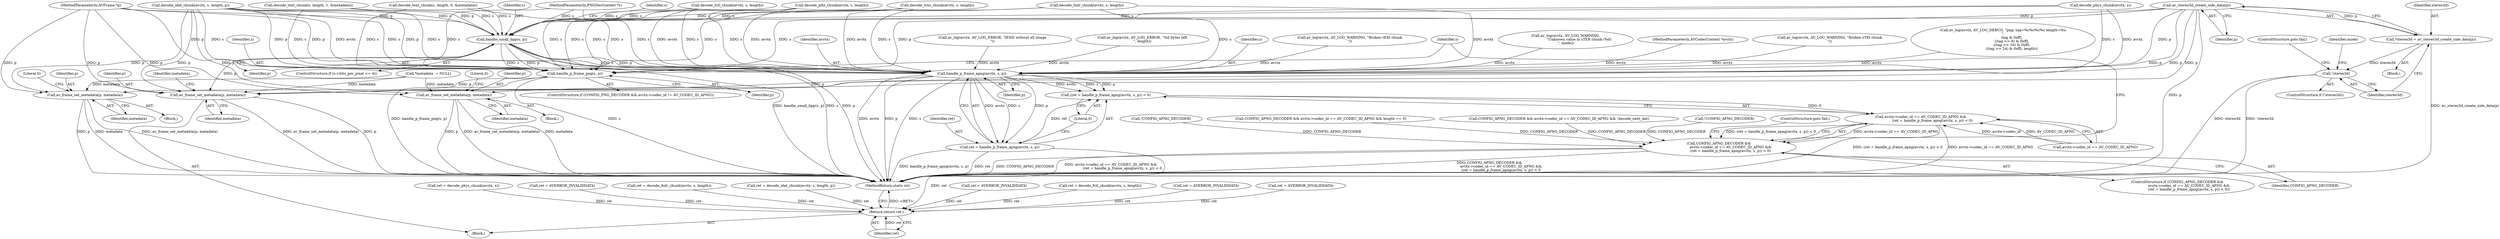 digraph "0_FFmpeg_e477f09d0b3619f3d29173b2cd593e17e2d1978e@API" {
"1000457" [label="(Call,av_stereo3d_create_side_data(p))"];
"1000151" [label="(Call,av_frame_set_metadata(p, metadata))"];
"1000455" [label="(Call,*stereo3d = av_stereo3d_create_side_data(p))"];
"1000460" [label="(Call,!stereo3d)"];
"1000556" [label="(Call,av_frame_set_metadata(p, metadata))"];
"1000567" [label="(Call,handle_small_bpp(s, p))"];
"1000764" [label="(Call,handle_p_frame_png(s, p))"];
"1000800" [label="(Call,av_frame_set_metadata(p, metadata))"];
"1000780" [label="(Call,handle_p_frame_apng(avctx, s, p))"];
"1000777" [label="(Call,(ret = handle_p_frame_apng(avctx, s, p)) < 0)"];
"1000771" [label="(Call,avctx->codec_id == AV_CODEC_ID_APNG &&\n                     (ret = handle_p_frame_apng(avctx, s, p)) < 0)"];
"1000769" [label="(Call,CONFIG_APNG_DECODER &&\n                     avctx->codec_id == AV_CODEC_ID_APNG &&\n                     (ret = handle_p_frame_apng(avctx, s, p)) < 0)"];
"1000778" [label="(Call,ret = handle_p_frame_apng(avctx, s, p))"];
"1000826" [label="(Return,return ret;)"];
"1000781" [label="(Identifier,avctx)"];
"1000801" [label="(Identifier,p)"];
"1000561" [label="(ControlStructure,if (s->bits_per_pixel <= 4))"];
"1000769" [label="(Call,CONFIG_APNG_DECODER &&\n                     avctx->codec_id == AV_CODEC_ID_APNG &&\n                     (ret = handle_p_frame_apng(avctx, s, p)) < 0)"];
"1000425" [label="(Call,decode_text_chunk(s, length, 1, &metadata))"];
"1000555" [label="(Block,)"];
"1000778" [label="(Call,ret = handle_p_frame_apng(avctx, s, p))"];
"1000301" [label="(Call,ret = decode_phys_chunk(avctx, s))"];
"1000153" [label="(Identifier,metadata)"];
"1000110" [label="(MethodParameterIn,AVFrame *p)"];
"1000802" [label="(Identifier,metadata)"];
"1000157" [label="(Call,CONFIG_APNG_DECODER && avctx->codec_id == AV_CODEC_ID_APNG && length == 0)"];
"1000151" [label="(Call,av_frame_set_metadata(p, metadata))"];
"1000520" [label="(Call,ret = AVERROR_INVALIDDATA)"];
"1000772" [label="(Call,avctx->codec_id == AV_CODEC_ID_APNG)"];
"1000556" [label="(Call,av_frame_set_metadata(p, metadata))"];
"1000394" [label="(Call,decode_trns_chunk(avctx, s, length))"];
"1000800" [label="(Call,av_frame_set_metadata(p, metadata))"];
"1000557" [label="(Identifier,p)"];
"1000569" [label="(Identifier,p)"];
"1000360" [label="(Call,CONFIG_APNG_DECODER && avctx->codec_id == AV_CODEC_ID_APNG && !decode_next_dat)"];
"1000779" [label="(Identifier,ret)"];
"1000756" [label="(ControlStructure,if (CONFIG_PNG_DECODER && avctx->codec_id != AV_CODEC_ID_APNG))"];
"1000783" [label="(Identifier,p)"];
"1000290" [label="(Call,ret = decode_ihdr_chunk(avctx, s, length))"];
"1000114" [label="(Call,*metadata  = NULL)"];
"1000373" [label="(Call,ret = decode_idat_chunk(avctx, s, length, p))"];
"1000462" [label="(ControlStructure,goto fail;)"];
"1000292" [label="(Call,decode_ihdr_chunk(avctx, s, length))"];
"1000506" [label="(Call,av_log(avctx, AV_LOG_ERROR, \"IEND without all image\n\"))"];
"1000112" [label="(Block,)"];
"1000335" [label="(Call,!CONFIG_APNG_DECODER)"];
"1000459" [label="(ControlStructure,if (!stereo3d))"];
"1000180" [label="(Call,av_log(avctx, AV_LOG_ERROR, \"%d bytes left\n\", length))"];
"1000784" [label="(Literal,0)"];
"1000765" [label="(Identifier,s)"];
"1000303" [label="(Call,decode_phys_chunk(avctx, s))"];
"1000375" [label="(Call,decode_idat_chunk(avctx, s, length, p))"];
"1000764" [label="(Call,handle_p_frame_png(s, p))"];
"1000789" [label="(Identifier,s)"];
"1000198" [label="(Call,ret = AVERROR_INVALIDDATA)"];
"1000567" [label="(Call,handle_small_bpp(s, p))"];
"1000568" [label="(Identifier,s)"];
"1000455" [label="(Call,*stereo3d = av_stereo3d_create_side_data(p))"];
"1000150" [label="(Block,)"];
"1000780" [label="(Call,handle_p_frame_apng(avctx, s, p))"];
"1000323" [label="(Call,decode_fctl_chunk(avctx, s, length))"];
"1000558" [label="(Identifier,metadata)"];
"1000766" [label="(Identifier,p)"];
"1000457" [label="(Call,av_stereo3d_create_side_data(p))"];
"1000771" [label="(Call,avctx->codec_id == AV_CODEC_ID_APNG &&\n                     (ret = handle_p_frame_apng(avctx, s, p)) < 0)"];
"1000458" [label="(Identifier,p)"];
"1000466" [label="(Identifier,mode)"];
"1000777" [label="(Call,(ret = handle_p_frame_apng(avctx, s, p)) < 0)"];
"1000785" [label="(ControlStructure,goto fail;)"];
"1000768" [label="(ControlStructure,if (CONFIG_APNG_DECODER &&\n                     avctx->codec_id == AV_CODEC_ID_APNG &&\n                     (ret = handle_p_frame_apng(avctx, s, p)) < 0))"];
"1000403" [label="(Call,decode_text_chunk(s, length, 0, &metadata))"];
"1000560" [label="(Literal,0)"];
"1000573" [label="(Identifier,s)"];
"1000311" [label="(Call,!CONFIG_APNG_DECODER)"];
"1000782" [label="(Identifier,s)"];
"1000410" [label="(Call,av_log(avctx, AV_LOG_WARNING, \"Broken tEXt chunk\n\"))"];
"1000321" [label="(Call,ret = decode_fctl_chunk(avctx, s, length))"];
"1000456" [label="(Identifier,stereo3d)"];
"1000226" [label="(Call,ret = AVERROR_INVALIDDATA)"];
"1000460" [label="(Call,!stereo3d)"];
"1000445" [label="(Block,)"];
"1000155" [label="(Literal,0)"];
"1000109" [label="(MethodParameterIn,PNGDecContext *s)"];
"1000487" [label="(Call,av_log(avctx, AV_LOG_WARNING,\n                        \"Unknown value in sTER chunk (%d)\n\", mode))"];
"1000108" [label="(MethodParameterIn,AVCodecContext *avctx)"];
"1000152" [label="(Identifier,p)"];
"1000432" [label="(Call,av_log(avctx, AV_LOG_WARNING, \"Broken zTXt chunk\n\"))"];
"1000826" [label="(Return,return ret;)"];
"1000827" [label="(Identifier,ret)"];
"1000243" [label="(Call,av_log(avctx, AV_LOG_DEBUG, \"png: tag=%c%c%c%c length=%u\n\",\n                (tag & 0xff),\n                ((tag >> 8) & 0xff),\n                ((tag >> 16) & 0xff),\n                ((tag >> 24) & 0xff), length))"];
"1000347" [label="(Call,ret = AVERROR_INVALIDDATA)"];
"1000828" [label="(MethodReturn,static int)"];
"1000461" [label="(Identifier,stereo3d)"];
"1000385" [label="(Call,decode_plte_chunk(avctx, s, length))"];
"1000804" [label="(Identifier,metadata)"];
"1000770" [label="(Identifier,CONFIG_APNG_DECODER)"];
"1000457" -> "1000455"  [label="AST: "];
"1000457" -> "1000458"  [label="CFG: "];
"1000458" -> "1000457"  [label="AST: "];
"1000455" -> "1000457"  [label="CFG: "];
"1000457" -> "1000828"  [label="DDG: p"];
"1000457" -> "1000151"  [label="DDG: p"];
"1000457" -> "1000455"  [label="DDG: p"];
"1000457" -> "1000556"  [label="DDG: p"];
"1000457" -> "1000567"  [label="DDG: p"];
"1000457" -> "1000764"  [label="DDG: p"];
"1000457" -> "1000780"  [label="DDG: p"];
"1000457" -> "1000800"  [label="DDG: p"];
"1000151" -> "1000150"  [label="AST: "];
"1000151" -> "1000153"  [label="CFG: "];
"1000152" -> "1000151"  [label="AST: "];
"1000153" -> "1000151"  [label="AST: "];
"1000155" -> "1000151"  [label="CFG: "];
"1000151" -> "1000828"  [label="DDG: av_frame_set_metadata(p, metadata)"];
"1000151" -> "1000828"  [label="DDG: p"];
"1000151" -> "1000828"  [label="DDG: metadata"];
"1000375" -> "1000151"  [label="DDG: p"];
"1000110" -> "1000151"  [label="DDG: p"];
"1000114" -> "1000151"  [label="DDG: metadata"];
"1000455" -> "1000445"  [label="AST: "];
"1000456" -> "1000455"  [label="AST: "];
"1000461" -> "1000455"  [label="CFG: "];
"1000455" -> "1000828"  [label="DDG: av_stereo3d_create_side_data(p)"];
"1000455" -> "1000460"  [label="DDG: stereo3d"];
"1000460" -> "1000459"  [label="AST: "];
"1000460" -> "1000461"  [label="CFG: "];
"1000461" -> "1000460"  [label="AST: "];
"1000462" -> "1000460"  [label="CFG: "];
"1000466" -> "1000460"  [label="CFG: "];
"1000460" -> "1000828"  [label="DDG: !stereo3d"];
"1000460" -> "1000828"  [label="DDG: stereo3d"];
"1000556" -> "1000555"  [label="AST: "];
"1000556" -> "1000558"  [label="CFG: "];
"1000557" -> "1000556"  [label="AST: "];
"1000558" -> "1000556"  [label="AST: "];
"1000560" -> "1000556"  [label="CFG: "];
"1000556" -> "1000828"  [label="DDG: p"];
"1000556" -> "1000828"  [label="DDG: av_frame_set_metadata(p, metadata)"];
"1000556" -> "1000828"  [label="DDG: metadata"];
"1000375" -> "1000556"  [label="DDG: p"];
"1000110" -> "1000556"  [label="DDG: p"];
"1000114" -> "1000556"  [label="DDG: metadata"];
"1000567" -> "1000561"  [label="AST: "];
"1000567" -> "1000569"  [label="CFG: "];
"1000568" -> "1000567"  [label="AST: "];
"1000569" -> "1000567"  [label="AST: "];
"1000573" -> "1000567"  [label="CFG: "];
"1000567" -> "1000828"  [label="DDG: s"];
"1000567" -> "1000828"  [label="DDG: p"];
"1000567" -> "1000828"  [label="DDG: handle_small_bpp(s, p)"];
"1000394" -> "1000567"  [label="DDG: s"];
"1000375" -> "1000567"  [label="DDG: s"];
"1000375" -> "1000567"  [label="DDG: p"];
"1000292" -> "1000567"  [label="DDG: s"];
"1000403" -> "1000567"  [label="DDG: s"];
"1000303" -> "1000567"  [label="DDG: s"];
"1000425" -> "1000567"  [label="DDG: s"];
"1000385" -> "1000567"  [label="DDG: s"];
"1000323" -> "1000567"  [label="DDG: s"];
"1000109" -> "1000567"  [label="DDG: s"];
"1000110" -> "1000567"  [label="DDG: p"];
"1000567" -> "1000764"  [label="DDG: s"];
"1000567" -> "1000764"  [label="DDG: p"];
"1000567" -> "1000780"  [label="DDG: s"];
"1000567" -> "1000780"  [label="DDG: p"];
"1000567" -> "1000800"  [label="DDG: p"];
"1000764" -> "1000756"  [label="AST: "];
"1000764" -> "1000766"  [label="CFG: "];
"1000765" -> "1000764"  [label="AST: "];
"1000766" -> "1000764"  [label="AST: "];
"1000789" -> "1000764"  [label="CFG: "];
"1000764" -> "1000828"  [label="DDG: handle_p_frame_png(s, p)"];
"1000764" -> "1000828"  [label="DDG: s"];
"1000394" -> "1000764"  [label="DDG: s"];
"1000375" -> "1000764"  [label="DDG: s"];
"1000375" -> "1000764"  [label="DDG: p"];
"1000403" -> "1000764"  [label="DDG: s"];
"1000303" -> "1000764"  [label="DDG: s"];
"1000425" -> "1000764"  [label="DDG: s"];
"1000385" -> "1000764"  [label="DDG: s"];
"1000323" -> "1000764"  [label="DDG: s"];
"1000292" -> "1000764"  [label="DDG: s"];
"1000109" -> "1000764"  [label="DDG: s"];
"1000110" -> "1000764"  [label="DDG: p"];
"1000764" -> "1000800"  [label="DDG: p"];
"1000800" -> "1000112"  [label="AST: "];
"1000800" -> "1000802"  [label="CFG: "];
"1000801" -> "1000800"  [label="AST: "];
"1000802" -> "1000800"  [label="AST: "];
"1000804" -> "1000800"  [label="CFG: "];
"1000800" -> "1000828"  [label="DDG: av_frame_set_metadata(p, metadata)"];
"1000800" -> "1000828"  [label="DDG: p"];
"1000780" -> "1000800"  [label="DDG: p"];
"1000375" -> "1000800"  [label="DDG: p"];
"1000110" -> "1000800"  [label="DDG: p"];
"1000114" -> "1000800"  [label="DDG: metadata"];
"1000780" -> "1000778"  [label="AST: "];
"1000780" -> "1000783"  [label="CFG: "];
"1000781" -> "1000780"  [label="AST: "];
"1000782" -> "1000780"  [label="AST: "];
"1000783" -> "1000780"  [label="AST: "];
"1000778" -> "1000780"  [label="CFG: "];
"1000780" -> "1000828"  [label="DDG: avctx"];
"1000780" -> "1000828"  [label="DDG: p"];
"1000780" -> "1000828"  [label="DDG: s"];
"1000780" -> "1000777"  [label="DDG: avctx"];
"1000780" -> "1000777"  [label="DDG: s"];
"1000780" -> "1000777"  [label="DDG: p"];
"1000780" -> "1000778"  [label="DDG: avctx"];
"1000780" -> "1000778"  [label="DDG: s"];
"1000780" -> "1000778"  [label="DDG: p"];
"1000375" -> "1000780"  [label="DDG: avctx"];
"1000375" -> "1000780"  [label="DDG: s"];
"1000375" -> "1000780"  [label="DDG: p"];
"1000410" -> "1000780"  [label="DDG: avctx"];
"1000303" -> "1000780"  [label="DDG: avctx"];
"1000303" -> "1000780"  [label="DDG: s"];
"1000292" -> "1000780"  [label="DDG: avctx"];
"1000292" -> "1000780"  [label="DDG: s"];
"1000180" -> "1000780"  [label="DDG: avctx"];
"1000432" -> "1000780"  [label="DDG: avctx"];
"1000323" -> "1000780"  [label="DDG: avctx"];
"1000323" -> "1000780"  [label="DDG: s"];
"1000243" -> "1000780"  [label="DDG: avctx"];
"1000385" -> "1000780"  [label="DDG: avctx"];
"1000385" -> "1000780"  [label="DDG: s"];
"1000394" -> "1000780"  [label="DDG: avctx"];
"1000394" -> "1000780"  [label="DDG: s"];
"1000506" -> "1000780"  [label="DDG: avctx"];
"1000487" -> "1000780"  [label="DDG: avctx"];
"1000108" -> "1000780"  [label="DDG: avctx"];
"1000403" -> "1000780"  [label="DDG: s"];
"1000425" -> "1000780"  [label="DDG: s"];
"1000109" -> "1000780"  [label="DDG: s"];
"1000110" -> "1000780"  [label="DDG: p"];
"1000777" -> "1000771"  [label="AST: "];
"1000777" -> "1000784"  [label="CFG: "];
"1000778" -> "1000777"  [label="AST: "];
"1000784" -> "1000777"  [label="AST: "];
"1000771" -> "1000777"  [label="CFG: "];
"1000777" -> "1000771"  [label="DDG: 0"];
"1000778" -> "1000777"  [label="DDG: ret"];
"1000771" -> "1000769"  [label="AST: "];
"1000771" -> "1000772"  [label="CFG: "];
"1000772" -> "1000771"  [label="AST: "];
"1000769" -> "1000771"  [label="CFG: "];
"1000771" -> "1000828"  [label="DDG: (ret = handle_p_frame_apng(avctx, s, p)) < 0"];
"1000771" -> "1000828"  [label="DDG: avctx->codec_id == AV_CODEC_ID_APNG"];
"1000771" -> "1000769"  [label="DDG: avctx->codec_id == AV_CODEC_ID_APNG"];
"1000771" -> "1000769"  [label="DDG: (ret = handle_p_frame_apng(avctx, s, p)) < 0"];
"1000772" -> "1000771"  [label="DDG: avctx->codec_id"];
"1000772" -> "1000771"  [label="DDG: AV_CODEC_ID_APNG"];
"1000769" -> "1000768"  [label="AST: "];
"1000769" -> "1000770"  [label="CFG: "];
"1000770" -> "1000769"  [label="AST: "];
"1000785" -> "1000769"  [label="CFG: "];
"1000789" -> "1000769"  [label="CFG: "];
"1000769" -> "1000828"  [label="DDG: CONFIG_APNG_DECODER &&\n                     avctx->codec_id == AV_CODEC_ID_APNG &&\n                     (ret = handle_p_frame_apng(avctx, s, p)) < 0"];
"1000769" -> "1000828"  [label="DDG: CONFIG_APNG_DECODER"];
"1000769" -> "1000828"  [label="DDG: avctx->codec_id == AV_CODEC_ID_APNG &&\n                     (ret = handle_p_frame_apng(avctx, s, p)) < 0"];
"1000311" -> "1000769"  [label="DDG: CONFIG_APNG_DECODER"];
"1000335" -> "1000769"  [label="DDG: CONFIG_APNG_DECODER"];
"1000360" -> "1000769"  [label="DDG: CONFIG_APNG_DECODER"];
"1000157" -> "1000769"  [label="DDG: CONFIG_APNG_DECODER"];
"1000779" -> "1000778"  [label="AST: "];
"1000784" -> "1000778"  [label="CFG: "];
"1000778" -> "1000828"  [label="DDG: handle_p_frame_apng(avctx, s, p)"];
"1000778" -> "1000828"  [label="DDG: ret"];
"1000778" -> "1000826"  [label="DDG: ret"];
"1000826" -> "1000112"  [label="AST: "];
"1000826" -> "1000827"  [label="CFG: "];
"1000827" -> "1000826"  [label="AST: "];
"1000828" -> "1000826"  [label="CFG: "];
"1000826" -> "1000828"  [label="DDG: <RET>"];
"1000827" -> "1000826"  [label="DDG: ret"];
"1000290" -> "1000826"  [label="DDG: ret"];
"1000226" -> "1000826"  [label="DDG: ret"];
"1000347" -> "1000826"  [label="DDG: ret"];
"1000301" -> "1000826"  [label="DDG: ret"];
"1000520" -> "1000826"  [label="DDG: ret"];
"1000198" -> "1000826"  [label="DDG: ret"];
"1000321" -> "1000826"  [label="DDG: ret"];
"1000373" -> "1000826"  [label="DDG: ret"];
}
